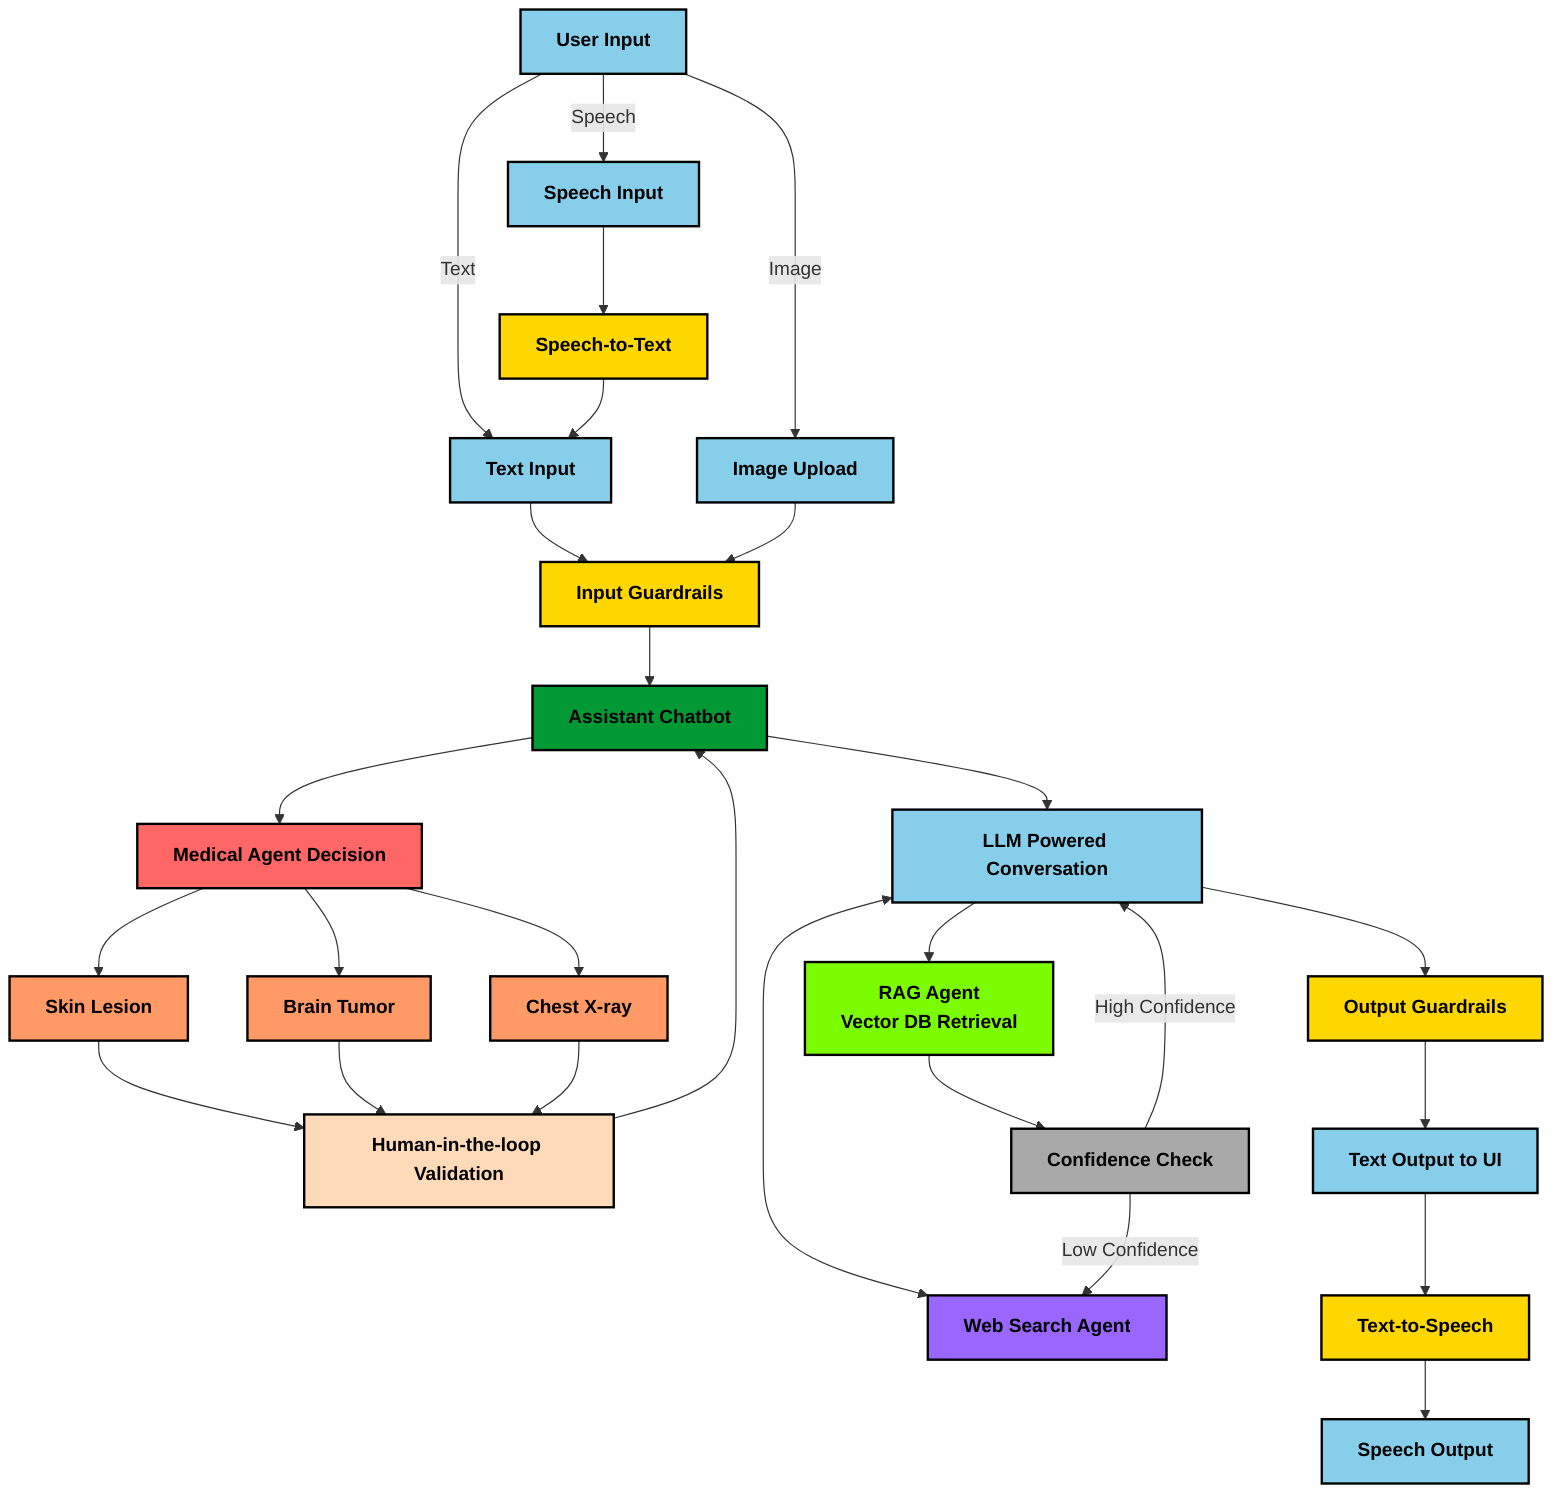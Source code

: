 flowchart TD
    %% Main Input Flow
    UserInput[User Input] -->|Speech| SpeechInput[Speech Input]
    UserInput -->|Text| TextInput[Text Input]
    UserInput -->|Image| ImageUpload[Image Upload]
    
    %% Speech Processing
    SpeechInput --> SpeechToText[Speech-to-Text]
    SpeechToText --> TextInput
    
    %% Input Processing
    TextInput --> InputGuardrails[Input Guardrails]
    ImageUpload --> InputGuardrails
    
    %% Central Processing
    InputGuardrails --> AssistantChatbot[Assistant Chatbot]
    
    %% Medical Decision Branch
    AssistantChatbot --> MedicalAgentDecision[Medical Agent Decision]
    MedicalAgentDecision --> SkinLesion[Skin Lesion]
    MedicalAgentDecision --> BrainTumor[Brain Tumor]
    MedicalAgentDecision --> ChestXray[Chest X-ray]
    
    %% Validation
    SkinLesion --> HumanValidation[Human-in-the-loop Validation]
    BrainTumor --> HumanValidation
    ChestXray --> HumanValidation

    %%Test
    HumanValidation --> AssistantChatbot
    
    %% LLM Conversation Branch
    AssistantChatbot --> LLMConversation[LLM Powered Conversation]
    
    %% Support Systems for LLM - With bi-directional arrow for Web Search
    LLMConversation <--> WebSearchAgent[Web Search Agent]
    LLMConversation --> RAGAgent[RAG Agent\nVector DB Retrieval]
    LLMConversation --> OutputGuardrails[Output Guardrails]
    
    %% Confidence Check with High Confidence going back to LLM
    RAGAgent --> ConfidenceCheck[Confidence Check]
    ConfidenceCheck -->|Low Confidence| WebSearchAgent
    ConfidenceCheck -->|High Confidence| LLMConversation
    
    %% Output Flow (removed the erroneous high confidence arrow)
    OutputGuardrails --> TextOutput[Text Output to UI]
    TextOutput --> TextToSpeech[Text-to-Speech]
    TextToSpeech --> SpeechOutput[Speech Output]
    
    %% Style definitions with higher contrast and no white backgrounds
    classDef processing fill:#FFD700,stroke:#000,stroke-width:2px,color:#000,font-weight:bold
    classDef input fill:#A9A9A9,stroke:#000,stroke-width:2px,color:#000,font-weight:bold
    classDef output fill:#87CEEB,stroke:#000,stroke-width:2px,color:#000,font-weight:bold
    classDef decision fill:#ff6666,stroke:#000,stroke-width:2px,color:#000,font-weight:bold
    classDef chatbot fill:#009933,stroke:#000,stroke-width:2px,color:#000,font-weight:bold
    classDef medical fill:#ff9966,stroke:#000,stroke-width:2px,color:#000,font-weight:bold
    classDef validation fill:#FFDAB9,stroke:#000,stroke-width:2px,color:#000,font-weight:bold
    classDef agent fill:#7CFC00,stroke:#000,stroke-width:2px,color:#000,font-weight:bold
    classDef search fill:#9966ff,stroke:#000,stroke-width:2px,color:#000,font-weight:bold
    
    %% Apply styles
    class SpeechToText,InputGuardrails,OutputGuardrails,TextToSpeech processing
    class ConfidenceCheck input
    class UserInput,SpeechInput,TextInput,ImageUpload,LLMConversation,TextOutput,SpeechOutput output
    class AssistantChatbot chatbot
    class MedicalAgentDecision decision
    class SkinLesion,BrainTumor,ChestXray medical
    class HumanValidation validation
    class RAGAgent agent
    class WebSearchAgent search